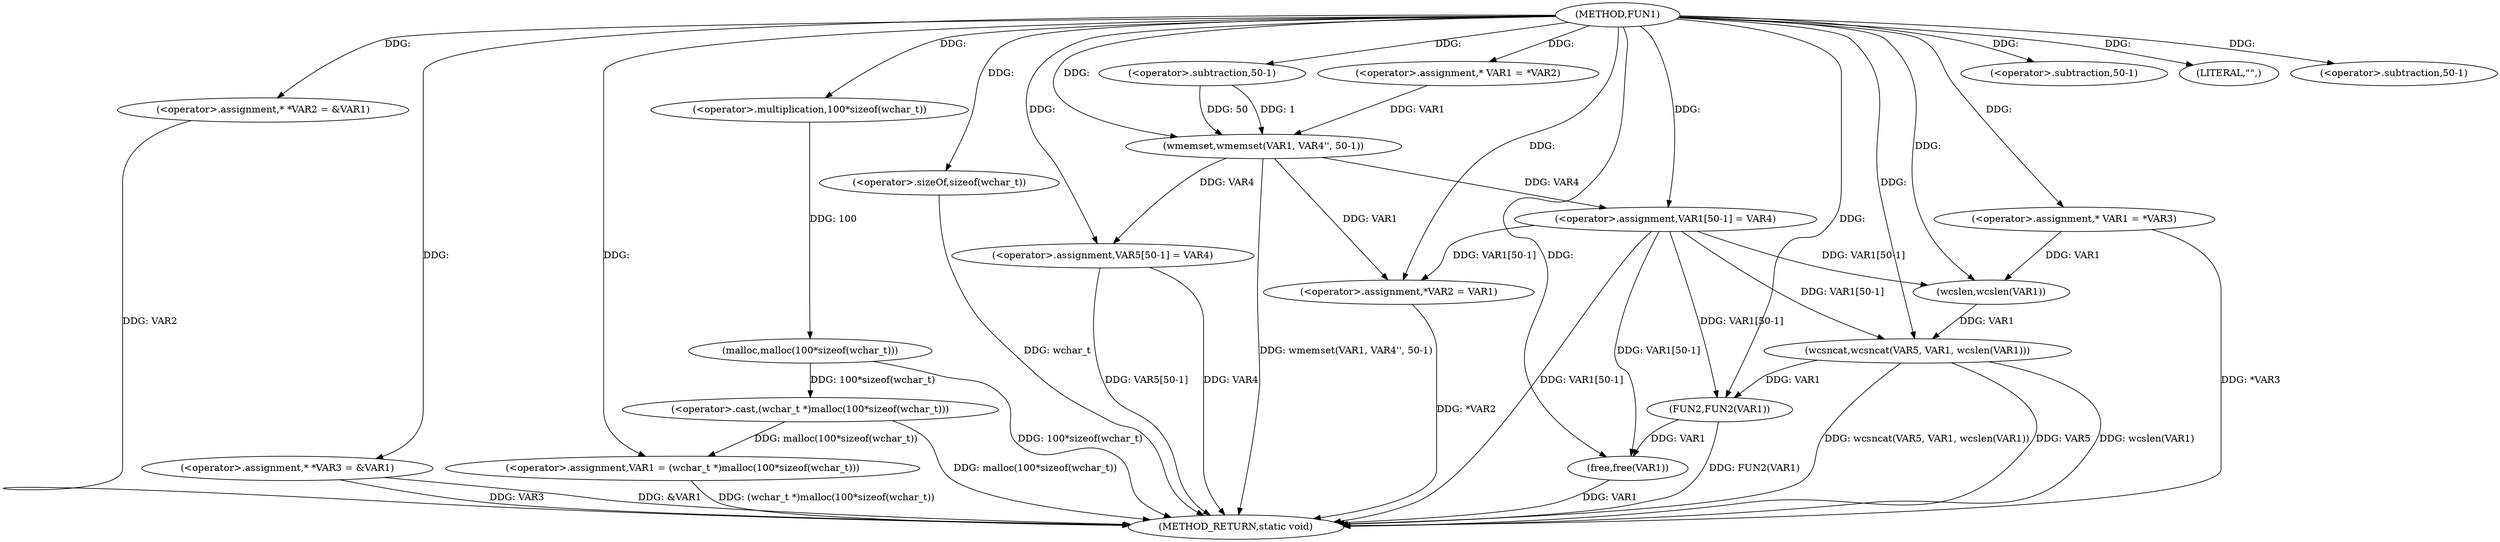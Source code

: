 digraph FUN1 {  
"1000100" [label = "(METHOD,FUN1)" ]
"1000169" [label = "(METHOD_RETURN,static void)" ]
"1000104" [label = "(<operator>.assignment,* *VAR2 = &VAR1)" ]
"1000109" [label = "(<operator>.assignment,* *VAR3 = &VAR1)" ]
"1000113" [label = "(<operator>.assignment,VAR1 = (wchar_t *)malloc(100*sizeof(wchar_t)))" ]
"1000115" [label = "(<operator>.cast,(wchar_t *)malloc(100*sizeof(wchar_t)))" ]
"1000117" [label = "(malloc,malloc(100*sizeof(wchar_t)))" ]
"1000118" [label = "(<operator>.multiplication,100*sizeof(wchar_t))" ]
"1000120" [label = "(<operator>.sizeOf,sizeof(wchar_t))" ]
"1000124" [label = "(<operator>.assignment,* VAR1 = *VAR2)" ]
"1000128" [label = "(wmemset,wmemset(VAR1, VAR4'', 50-1))" ]
"1000131" [label = "(<operator>.subtraction,50-1)" ]
"1000134" [label = "(<operator>.assignment,VAR1[50-1] = VAR4)" ]
"1000137" [label = "(<operator>.subtraction,50-1)" ]
"1000141" [label = "(<operator>.assignment,*VAR2 = VAR1)" ]
"1000147" [label = "(<operator>.assignment,* VAR1 = *VAR3)" ]
"1000152" [label = "(LITERAL,\"\",)" ]
"1000153" [label = "(wcsncat,wcsncat(VAR5, VAR1, wcslen(VAR1)))" ]
"1000156" [label = "(wcslen,wcslen(VAR1))" ]
"1000158" [label = "(<operator>.assignment,VAR5[50-1] = VAR4)" ]
"1000161" [label = "(<operator>.subtraction,50-1)" ]
"1000165" [label = "(FUN2,FUN2(VAR1))" ]
"1000167" [label = "(free,free(VAR1))" ]
  "1000141" -> "1000169"  [ label = "DDG: *VAR2"] 
  "1000104" -> "1000169"  [ label = "DDG: VAR2"] 
  "1000147" -> "1000169"  [ label = "DDG: *VAR3"] 
  "1000153" -> "1000169"  [ label = "DDG: wcsncat(VAR5, VAR1, wcslen(VAR1))"] 
  "1000117" -> "1000169"  [ label = "DDG: 100*sizeof(wchar_t)"] 
  "1000153" -> "1000169"  [ label = "DDG: VAR5"] 
  "1000158" -> "1000169"  [ label = "DDG: VAR5[50-1]"] 
  "1000115" -> "1000169"  [ label = "DDG: malloc(100*sizeof(wchar_t))"] 
  "1000167" -> "1000169"  [ label = "DDG: VAR1"] 
  "1000158" -> "1000169"  [ label = "DDG: VAR4"] 
  "1000113" -> "1000169"  [ label = "DDG: (wchar_t *)malloc(100*sizeof(wchar_t))"] 
  "1000120" -> "1000169"  [ label = "DDG: wchar_t"] 
  "1000134" -> "1000169"  [ label = "DDG: VAR1[50-1]"] 
  "1000109" -> "1000169"  [ label = "DDG: VAR3"] 
  "1000128" -> "1000169"  [ label = "DDG: wmemset(VAR1, VAR4'', 50-1)"] 
  "1000153" -> "1000169"  [ label = "DDG: wcslen(VAR1)"] 
  "1000109" -> "1000169"  [ label = "DDG: &VAR1"] 
  "1000165" -> "1000169"  [ label = "DDG: FUN2(VAR1)"] 
  "1000100" -> "1000104"  [ label = "DDG: "] 
  "1000100" -> "1000109"  [ label = "DDG: "] 
  "1000115" -> "1000113"  [ label = "DDG: malloc(100*sizeof(wchar_t))"] 
  "1000100" -> "1000113"  [ label = "DDG: "] 
  "1000117" -> "1000115"  [ label = "DDG: 100*sizeof(wchar_t)"] 
  "1000118" -> "1000117"  [ label = "DDG: 100"] 
  "1000100" -> "1000118"  [ label = "DDG: "] 
  "1000100" -> "1000120"  [ label = "DDG: "] 
  "1000100" -> "1000124"  [ label = "DDG: "] 
  "1000124" -> "1000128"  [ label = "DDG: VAR1"] 
  "1000100" -> "1000128"  [ label = "DDG: "] 
  "1000131" -> "1000128"  [ label = "DDG: 50"] 
  "1000131" -> "1000128"  [ label = "DDG: 1"] 
  "1000100" -> "1000131"  [ label = "DDG: "] 
  "1000128" -> "1000134"  [ label = "DDG: VAR4"] 
  "1000100" -> "1000134"  [ label = "DDG: "] 
  "1000100" -> "1000137"  [ label = "DDG: "] 
  "1000128" -> "1000141"  [ label = "DDG: VAR1"] 
  "1000134" -> "1000141"  [ label = "DDG: VAR1[50-1]"] 
  "1000100" -> "1000141"  [ label = "DDG: "] 
  "1000100" -> "1000147"  [ label = "DDG: "] 
  "1000100" -> "1000152"  [ label = "DDG: "] 
  "1000100" -> "1000153"  [ label = "DDG: "] 
  "1000156" -> "1000153"  [ label = "DDG: VAR1"] 
  "1000134" -> "1000153"  [ label = "DDG: VAR1[50-1]"] 
  "1000147" -> "1000156"  [ label = "DDG: VAR1"] 
  "1000134" -> "1000156"  [ label = "DDG: VAR1[50-1]"] 
  "1000100" -> "1000156"  [ label = "DDG: "] 
  "1000100" -> "1000158"  [ label = "DDG: "] 
  "1000128" -> "1000158"  [ label = "DDG: VAR4"] 
  "1000100" -> "1000161"  [ label = "DDG: "] 
  "1000153" -> "1000165"  [ label = "DDG: VAR1"] 
  "1000134" -> "1000165"  [ label = "DDG: VAR1[50-1]"] 
  "1000100" -> "1000165"  [ label = "DDG: "] 
  "1000165" -> "1000167"  [ label = "DDG: VAR1"] 
  "1000134" -> "1000167"  [ label = "DDG: VAR1[50-1]"] 
  "1000100" -> "1000167"  [ label = "DDG: "] 
}
